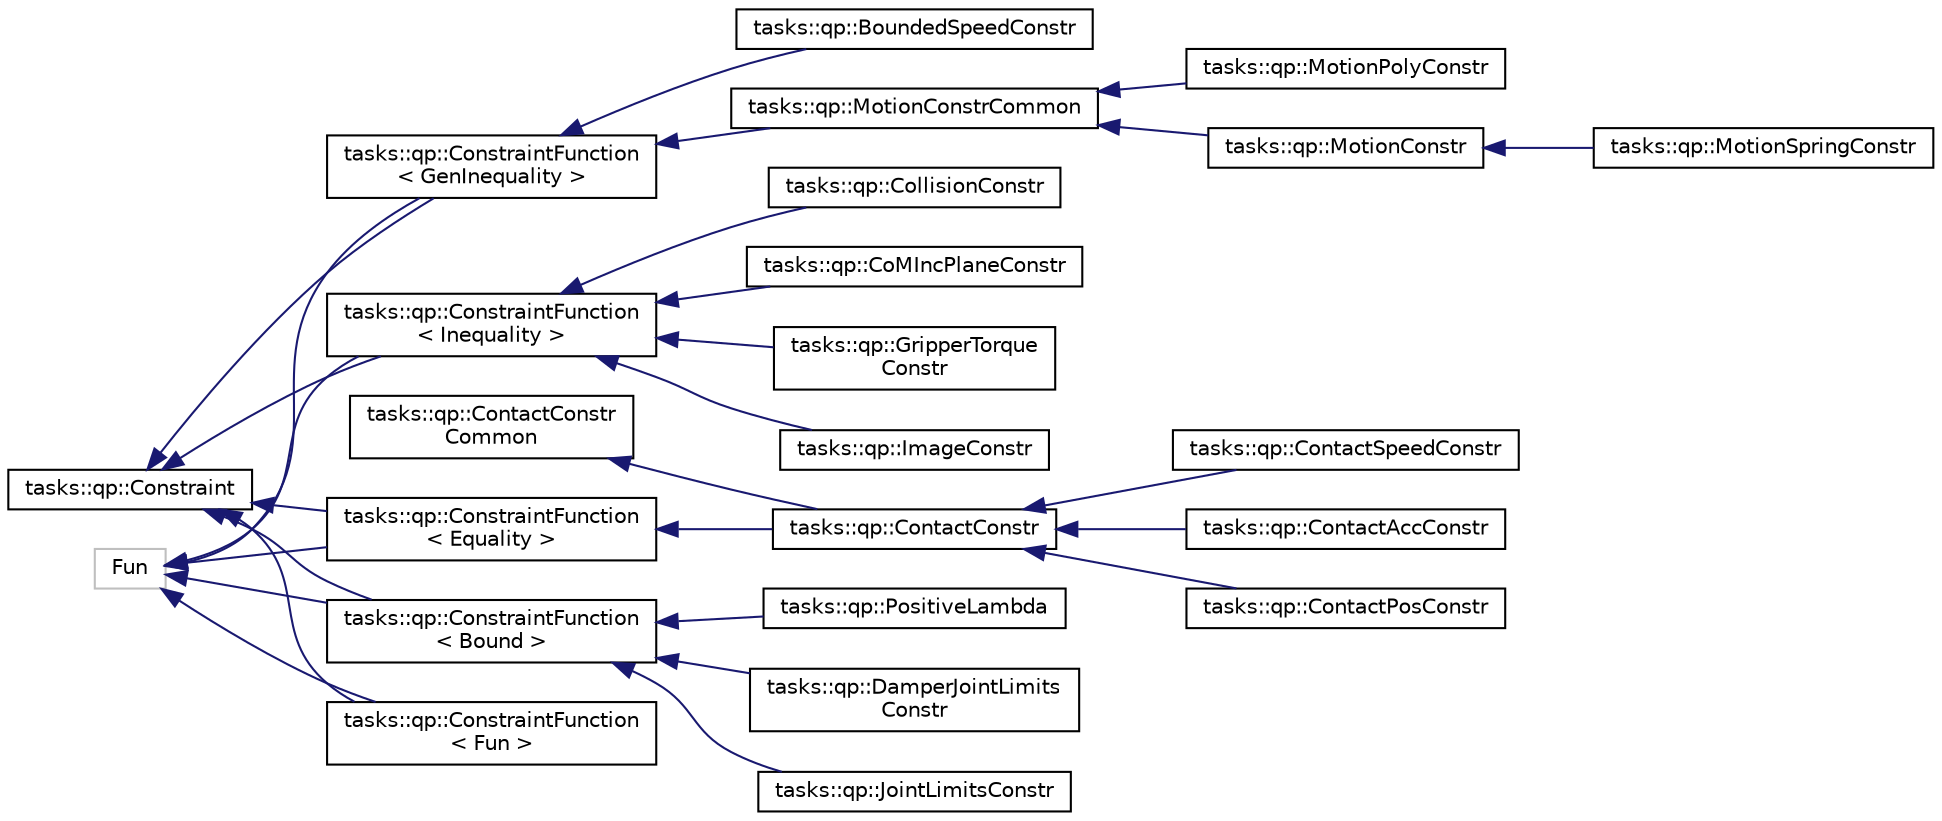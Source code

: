 digraph "Graphical Class Hierarchy"
{
  edge [fontname="Helvetica",fontsize="10",labelfontname="Helvetica",labelfontsize="10"];
  node [fontname="Helvetica",fontsize="10",shape=record];
  rankdir="LR";
  Node93 [label="tasks::qp::Constraint",height=0.2,width=0.4,color="black", fillcolor="white", style="filled",URL="$classtasks_1_1qp_1_1Constraint.html"];
  Node93 -> Node0 [dir="back",color="midnightblue",fontsize="10",style="solid",fontname="Helvetica"];
  Node0 [label="tasks::qp::ConstraintFunction\l\< Bound \>",height=0.2,width=0.4,color="black", fillcolor="white", style="filled",URL="$classtasks_1_1qp_1_1ConstraintFunction.html"];
  Node0 -> Node1 [dir="back",color="midnightblue",fontsize="10",style="solid",fontname="Helvetica"];
  Node1 [label="tasks::qp::DamperJointLimits\lConstr",height=0.2,width=0.4,color="black", fillcolor="white", style="filled",URL="$classtasks_1_1qp_1_1DamperJointLimitsConstr.html"];
  Node0 -> Node2 [dir="back",color="midnightblue",fontsize="10",style="solid",fontname="Helvetica"];
  Node2 [label="tasks::qp::JointLimitsConstr",height=0.2,width=0.4,color="black", fillcolor="white", style="filled",URL="$classtasks_1_1qp_1_1JointLimitsConstr.html"];
  Node0 -> Node3 [dir="back",color="midnightblue",fontsize="10",style="solid",fontname="Helvetica"];
  Node3 [label="tasks::qp::PositiveLambda",height=0.2,width=0.4,color="black", fillcolor="white", style="filled",URL="$classtasks_1_1qp_1_1PositiveLambda.html"];
  Node93 -> Node68 [dir="back",color="midnightblue",fontsize="10",style="solid",fontname="Helvetica"];
  Node68 [label="tasks::qp::ConstraintFunction\l\< Equality \>",height=0.2,width=0.4,color="black", fillcolor="white", style="filled",URL="$classtasks_1_1qp_1_1ConstraintFunction.html"];
  Node68 -> Node69 [dir="back",color="midnightblue",fontsize="10",style="solid",fontname="Helvetica"];
  Node69 [label="tasks::qp::ContactConstr",height=0.2,width=0.4,color="black", fillcolor="white", style="filled",URL="$classtasks_1_1qp_1_1ContactConstr.html"];
  Node69 -> Node70 [dir="back",color="midnightblue",fontsize="10",style="solid",fontname="Helvetica"];
  Node70 [label="tasks::qp::ContactAccConstr",height=0.2,width=0.4,color="black", fillcolor="white", style="filled",URL="$classtasks_1_1qp_1_1ContactAccConstr.html"];
  Node69 -> Node71 [dir="back",color="midnightblue",fontsize="10",style="solid",fontname="Helvetica"];
  Node71 [label="tasks::qp::ContactPosConstr",height=0.2,width=0.4,color="black", fillcolor="white", style="filled",URL="$classtasks_1_1qp_1_1ContactPosConstr.html"];
  Node69 -> Node72 [dir="back",color="midnightblue",fontsize="10",style="solid",fontname="Helvetica"];
  Node72 [label="tasks::qp::ContactSpeedConstr",height=0.2,width=0.4,color="black", fillcolor="white", style="filled",URL="$classtasks_1_1qp_1_1ContactSpeedConstr.html"];
  Node93 -> Node73 [dir="back",color="midnightblue",fontsize="10",style="solid",fontname="Helvetica"];
  Node73 [label="tasks::qp::ConstraintFunction\l\< GenInequality \>",height=0.2,width=0.4,color="black", fillcolor="white", style="filled",URL="$classtasks_1_1qp_1_1ConstraintFunction.html"];
  Node73 -> Node74 [dir="back",color="midnightblue",fontsize="10",style="solid",fontname="Helvetica"];
  Node74 [label="tasks::qp::BoundedSpeedConstr",height=0.2,width=0.4,color="black", fillcolor="white", style="filled",URL="$classtasks_1_1qp_1_1BoundedSpeedConstr.html"];
  Node73 -> Node75 [dir="back",color="midnightblue",fontsize="10",style="solid",fontname="Helvetica"];
  Node75 [label="tasks::qp::MotionConstrCommon",height=0.2,width=0.4,color="black", fillcolor="white", style="filled",URL="$classtasks_1_1qp_1_1MotionConstrCommon.html"];
  Node75 -> Node76 [dir="back",color="midnightblue",fontsize="10",style="solid",fontname="Helvetica"];
  Node76 [label="tasks::qp::MotionConstr",height=0.2,width=0.4,color="black", fillcolor="white", style="filled",URL="$classtasks_1_1qp_1_1MotionConstr.html"];
  Node76 -> Node77 [dir="back",color="midnightblue",fontsize="10",style="solid",fontname="Helvetica"];
  Node77 [label="tasks::qp::MotionSpringConstr",height=0.2,width=0.4,color="black", fillcolor="white", style="filled",URL="$classtasks_1_1qp_1_1MotionSpringConstr.html"];
  Node75 -> Node78 [dir="back",color="midnightblue",fontsize="10",style="solid",fontname="Helvetica"];
  Node78 [label="tasks::qp::MotionPolyConstr",height=0.2,width=0.4,color="black", fillcolor="white", style="filled",URL="$classtasks_1_1qp_1_1MotionPolyConstr.html",tooltip="Use polynome in function of q to compute torque limits. BEWARE: Only work with 1 dof/param joint..."];
  Node93 -> Node79 [dir="back",color="midnightblue",fontsize="10",style="solid",fontname="Helvetica"];
  Node79 [label="tasks::qp::ConstraintFunction\l\< Inequality \>",height=0.2,width=0.4,color="black", fillcolor="white", style="filled",URL="$classtasks_1_1qp_1_1ConstraintFunction.html"];
  Node79 -> Node80 [dir="back",color="midnightblue",fontsize="10",style="solid",fontname="Helvetica"];
  Node80 [label="tasks::qp::CollisionConstr",height=0.2,width=0.4,color="black", fillcolor="white", style="filled",URL="$classtasks_1_1qp_1_1CollisionConstr.html"];
  Node79 -> Node81 [dir="back",color="midnightblue",fontsize="10",style="solid",fontname="Helvetica"];
  Node81 [label="tasks::qp::CoMIncPlaneConstr",height=0.2,width=0.4,color="black", fillcolor="white", style="filled",URL="$classtasks_1_1qp_1_1CoMIncPlaneConstr.html"];
  Node79 -> Node82 [dir="back",color="midnightblue",fontsize="10",style="solid",fontname="Helvetica"];
  Node82 [label="tasks::qp::GripperTorque\lConstr",height=0.2,width=0.4,color="black", fillcolor="white", style="filled",URL="$classtasks_1_1qp_1_1GripperTorqueConstr.html"];
  Node79 -> Node83 [dir="back",color="midnightblue",fontsize="10",style="solid",fontname="Helvetica"];
  Node83 [label="tasks::qp::ImageConstr",height=0.2,width=0.4,color="black", fillcolor="white", style="filled",URL="$classtasks_1_1qp_1_1ImageConstr.html"];
  Node93 -> Node84 [dir="back",color="midnightblue",fontsize="10",style="solid",fontname="Helvetica"];
  Node84 [label="tasks::qp::ConstraintFunction\l\< Fun \>",height=0.2,width=0.4,color="black", fillcolor="white", style="filled",URL="$classtasks_1_1qp_1_1ConstraintFunction.html"];
  Node91 [label="tasks::qp::ContactConstr\lCommon",height=0.2,width=0.4,color="black", fillcolor="white", style="filled",URL="$classtasks_1_1qp_1_1ContactConstrCommon.html"];
  Node91 -> Node69 [dir="back",color="midnightblue",fontsize="10",style="solid",fontname="Helvetica"];
  Node63 [label="Fun",height=0.2,width=0.4,color="grey75", fillcolor="white", style="filled"];
  Node63 -> Node0 [dir="back",color="midnightblue",fontsize="10",style="solid",fontname="Helvetica"];
  Node63 -> Node68 [dir="back",color="midnightblue",fontsize="10",style="solid",fontname="Helvetica"];
  Node63 -> Node73 [dir="back",color="midnightblue",fontsize="10",style="solid",fontname="Helvetica"];
  Node63 -> Node79 [dir="back",color="midnightblue",fontsize="10",style="solid",fontname="Helvetica"];
  Node63 -> Node84 [dir="back",color="midnightblue",fontsize="10",style="solid",fontname="Helvetica"];
}
